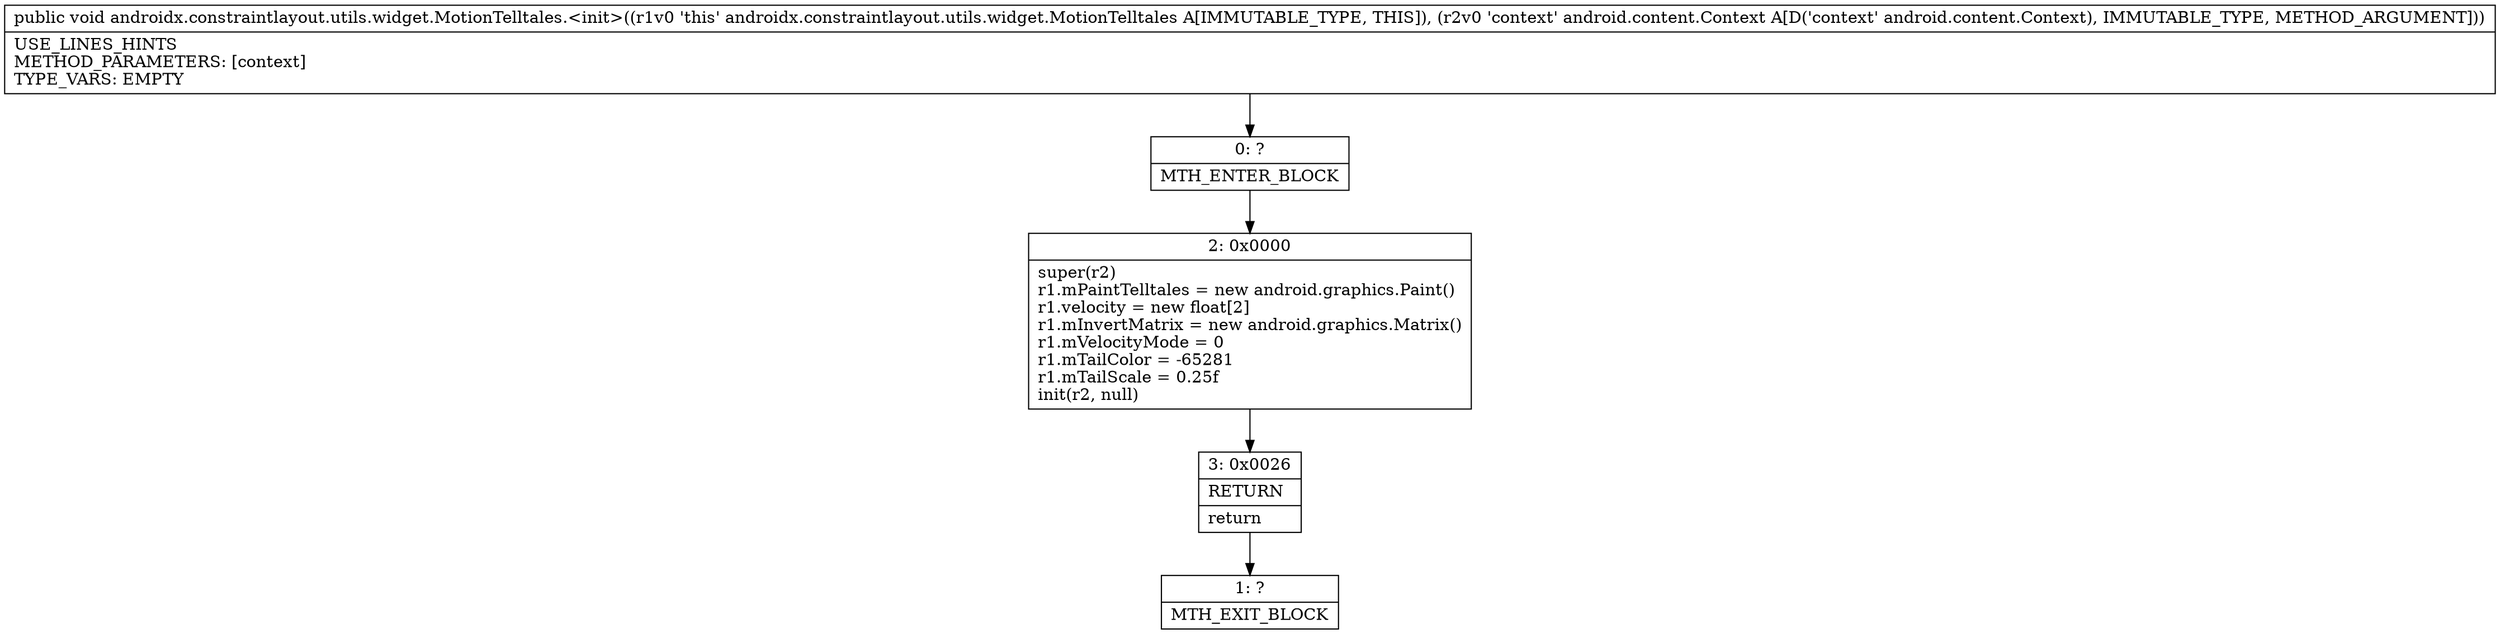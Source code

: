 digraph "CFG forandroidx.constraintlayout.utils.widget.MotionTelltales.\<init\>(Landroid\/content\/Context;)V" {
Node_0 [shape=record,label="{0\:\ ?|MTH_ENTER_BLOCK\l}"];
Node_2 [shape=record,label="{2\:\ 0x0000|super(r2)\lr1.mPaintTelltales = new android.graphics.Paint()\lr1.velocity = new float[2]\lr1.mInvertMatrix = new android.graphics.Matrix()\lr1.mVelocityMode = 0\lr1.mTailColor = \-65281\lr1.mTailScale = 0.25f\linit(r2, null)\l}"];
Node_3 [shape=record,label="{3\:\ 0x0026|RETURN\l|return\l}"];
Node_1 [shape=record,label="{1\:\ ?|MTH_EXIT_BLOCK\l}"];
MethodNode[shape=record,label="{public void androidx.constraintlayout.utils.widget.MotionTelltales.\<init\>((r1v0 'this' androidx.constraintlayout.utils.widget.MotionTelltales A[IMMUTABLE_TYPE, THIS]), (r2v0 'context' android.content.Context A[D('context' android.content.Context), IMMUTABLE_TYPE, METHOD_ARGUMENT]))  | USE_LINES_HINTS\lMETHOD_PARAMETERS: [context]\lTYPE_VARS: EMPTY\l}"];
MethodNode -> Node_0;Node_0 -> Node_2;
Node_2 -> Node_3;
Node_3 -> Node_1;
}

